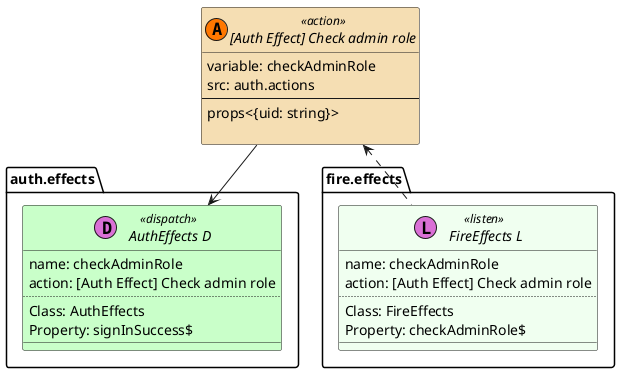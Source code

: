 @startuml [Auth Effect] Check admin role

set namespaceSeparator ::
skinparam class {
    BackgroundColor<<listen>> HoneyDew
    BackgroundColor<<action>> Wheat
    BackgroundColor<<dispatch>> Technology
}

interface "[Auth Effect] Check admin role" << (A,#FF7700) action >> {
            variable: checkAdminRole
            src: auth.actions
            --
            props<{uid: string}>

        }

        
interface "auth.effects:: AuthEffects D" << (D,orchid) dispatch >> {
            name: checkAdminRole
            action: [Auth Effect] Check admin role
            ..
            Class: AuthEffects
Property: signInSuccess$
            __
        }
        "[Auth Effect] Check admin role" -down-> "auth.effects:: AuthEffects D"

interface "fire.effects:: FireEffects L" << (L,orchid) listen >> {
            name: checkAdminRole
            action: [Auth Effect] Check admin role
            ..
            Class: FireEffects
Property: checkAdminRole$
            __
        }
        "[Auth Effect] Check admin role" <.down. "fire.effects:: FireEffects L"
 

@enduml